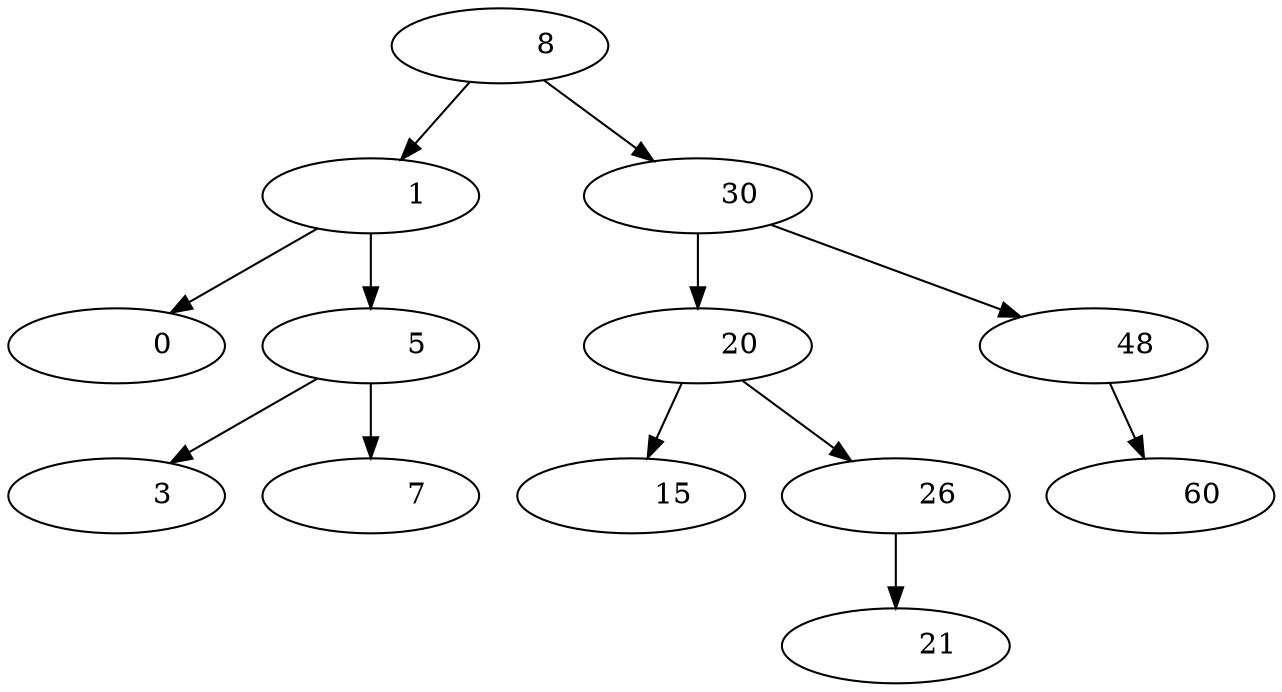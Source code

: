  digraph G {
 "Nodo7f7500c0-4887-4a8c-778e-06fbdffe7698"[label = "           8 "]
 "Nodo7f7500c0-4887-4a8c-778e-06fbdffe7698"->"Nodoba1ee560-3161-4b0e-748f-5d4c87db0960"
 "Nodo7f7500c0-4887-4a8c-778e-06fbdffe7698"->"Nodo7108aeb4-ad58-40ca-6cda-8c09975d5b3e"
 "Nodoba1ee560-3161-4b0e-748f-5d4c87db0960"[label = "           1 "]
 "Nodoba1ee560-3161-4b0e-748f-5d4c87db0960"->"Nodof8669521-28c4-41d7-491f-890dbdfba7cc"
 "Nodoba1ee560-3161-4b0e-748f-5d4c87db0960"->"Nodoffdb7178-ef22-41ae-40e8-2db1ddab4f2c"
 "Nodof8669521-28c4-41d7-491f-890dbdfba7cc"[label = "           0 "]
 "Nodoffdb7178-ef22-41ae-40e8-2db1ddab4f2c"[label = "           5 "]
 "Nodoffdb7178-ef22-41ae-40e8-2db1ddab4f2c"->"Nodo9548623e-2738-4ca4-7dc1-4087f7771cd5"
 "Nodoffdb7178-ef22-41ae-40e8-2db1ddab4f2c"->"Nodo54f402e8-232b-4843-6a7e-ab77efed575a"
 "Nodo9548623e-2738-4ca4-7dc1-4087f7771cd5"[label = "           3 "]
 "Nodo54f402e8-232b-4843-6a7e-ab77efed575a"[label = "           7 "]
 "Nodo7108aeb4-ad58-40ca-6cda-8c09975d5b3e"[label = "          30 "]
 "Nodo7108aeb4-ad58-40ca-6cda-8c09975d5b3e"->"Nodobde0bd01-bfb0-40d2-62ff-949effee58d2"
 "Nodo7108aeb4-ad58-40ca-6cda-8c09975d5b3e"->"Nodo73ded84e-edca-4d16-7c15-dd6a5de56900"
 "Nodobde0bd01-bfb0-40d2-62ff-949effee58d2"[label = "          20 "]
 "Nodobde0bd01-bfb0-40d2-62ff-949effee58d2"->"Nodo1f04b2d3-80b2-4c29-7de9-c8dc7aba46ec"
 "Nodobde0bd01-bfb0-40d2-62ff-949effee58d2"->"Nodoe5b7c7ae-a88d-47ff-7154-ea0f6ffa33a7"
 "Nodo1f04b2d3-80b2-4c29-7de9-c8dc7aba46ec"[label = "          15 "]
 "Nodoe5b7c7ae-a88d-47ff-7154-ea0f6ffa33a7"[label = "          26 "]
 "Nodoe5b7c7ae-a88d-47ff-7154-ea0f6ffa33a7"->"Nodof79e288e-0434-4afa-474b-212afffd59bb"
 "Nodof79e288e-0434-4afa-474b-212afffd59bb"[label = "          21 "]
 "Nodo73ded84e-edca-4d16-7c15-dd6a5de56900"[label = "          48 "]
 "Nodo73ded84e-edca-4d16-7c15-dd6a5de56900"->"Nodof3f5e80d-c47f-447d-5ad6-176deffe9980"
 "Nodof3f5e80d-c47f-447d-5ad6-176deffe9980"[label = "          60 "]
 }
